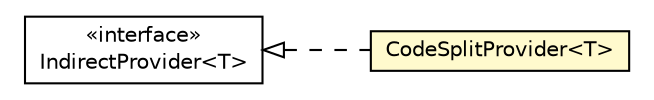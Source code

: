 #!/usr/local/bin/dot
#
# Class diagram 
# Generated by UMLGraph version R5_6-24-gf6e263 (http://www.umlgraph.org/)
#

digraph G {
	edge [fontname="Helvetica",fontsize=10,labelfontname="Helvetica",labelfontsize=10];
	node [fontname="Helvetica",fontsize=10,shape=plaintext];
	nodesep=0.25;
	ranksep=0.5;
	rankdir=LR;
	// com.gwtplatform.common.client.IndirectProvider<T>
	c137223 [label=<<table title="com.gwtplatform.common.client.IndirectProvider" border="0" cellborder="1" cellspacing="0" cellpadding="2" port="p" href="./IndirectProvider.html">
		<tr><td><table border="0" cellspacing="0" cellpadding="1">
<tr><td align="center" balign="center"> &#171;interface&#187; </td></tr>
<tr><td align="center" balign="center"> IndirectProvider&lt;T&gt; </td></tr>
		</table></td></tr>
		</table>>, URL="./IndirectProvider.html", fontname="Helvetica", fontcolor="black", fontsize=10.0];
	// com.gwtplatform.common.client.CodeSplitProvider<T>
	c137224 [label=<<table title="com.gwtplatform.common.client.CodeSplitProvider" border="0" cellborder="1" cellspacing="0" cellpadding="2" port="p" bgcolor="lemonChiffon" href="./CodeSplitProvider.html">
		<tr><td><table border="0" cellspacing="0" cellpadding="1">
<tr><td align="center" balign="center"> CodeSplitProvider&lt;T&gt; </td></tr>
		</table></td></tr>
		</table>>, URL="./CodeSplitProvider.html", fontname="Helvetica", fontcolor="black", fontsize=10.0];
	//com.gwtplatform.common.client.CodeSplitProvider<T> implements com.gwtplatform.common.client.IndirectProvider<T>
	c137223:p -> c137224:p [dir=back,arrowtail=empty,style=dashed];
}

